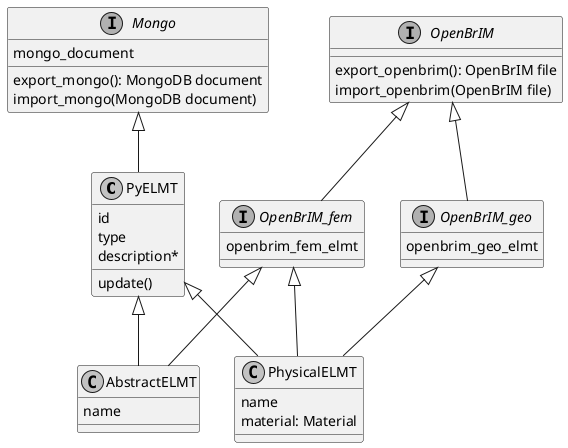 @startuml

top to bottom direction
' left to right direction

skinparam shadowing false
skinparam monochrome true

class PyELMT{
    id
    type
    description*
    update()
}

class AbstractELMT{
    name
}

class PhysicalELMT{
    name
    material: Material
}

Interface Mongo{
    mongo_document
    export_mongo(): MongoDB document
    import_mongo(MongoDB document)
'    - attribute_check()
}

Interface OpenBrIM{
    export_openbrim(): OpenBrIM file
    import_openbrim(OpenBrIM file)
'    - attribute_check()
}

Interface OpenBrIM_fem{
    openbrim_fem_elmt
}

Interface OpenBrIM_geo{
    openbrim_geo_elmt
}

PyELMT <|-- AbstractELMT
PyELMT <|-- PhysicalELMT
OpenBrIM_fem <|-- AbstractELMT
OpenBrIM_fem <|-- PhysicalELMT
OpenBrIM_geo <|-- PhysicalELMT

OpenBrIM <|-- OpenBrIM_fem
OpenBrIM <|-- OpenBrIM_geo
Mongo <|-- PyELMT

@enduml
